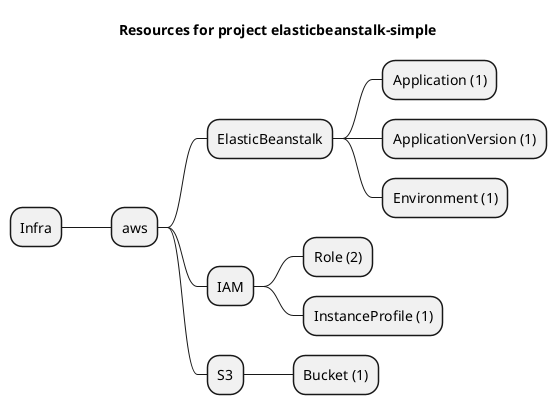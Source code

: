 @startmindmap
title Resources for project elasticbeanstalk-simple
skinparam monochrome true
+ Infra
++ aws
+++ ElasticBeanstalk
++++ Application (1)
++++ ApplicationVersion (1)
++++ Environment (1)
+++ IAM
++++ Role (2)
++++ InstanceProfile (1)
+++ S3
++++ Bucket (1)
@endmindmap